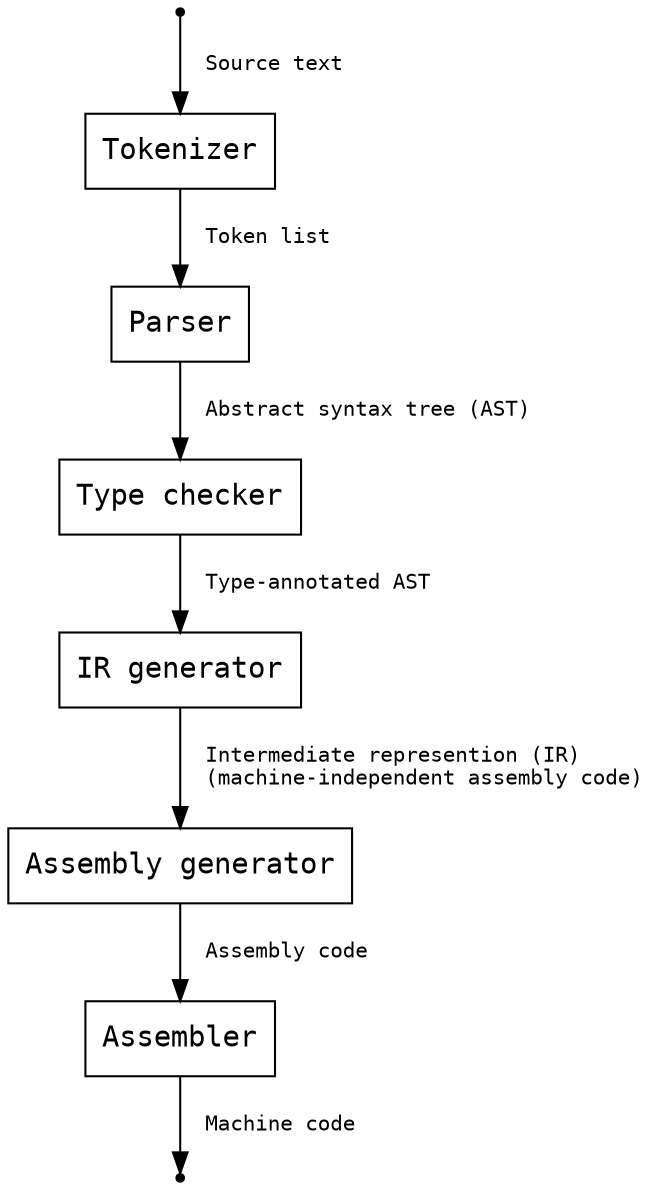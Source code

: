digraph G {
  node [shape="rect", fontname="monospace"]
  edge [fontsize=10, fontname="monospace"]

  start [shape="point"]
  tokenizer [label="Tokenizer"]
  parser [label="Parser"]
  type_checker [label="Type checker"]
  ir_emitter [label="IR generator"]
  assembly_emitter [label="Assembly generator"]
  assembler [label="Assembler"]
  end [shape="point"]

  start -> tokenizer [label="  Source text"]
  tokenizer -> parser [label="  Token list"]
  parser -> type_checker [label="  Abstract syntax tree (AST)"]
  type_checker -> ir_emitter [label="  Type-annotated AST"]
  ir_emitter -> assembly_emitter [label="  Intermediate represention (IR)\l  (machine-independent assembly code)\l"]
  assembly_emitter -> assembler [label="  Assembly code"]
  assembler -> end [label="  Machine code"]
}
